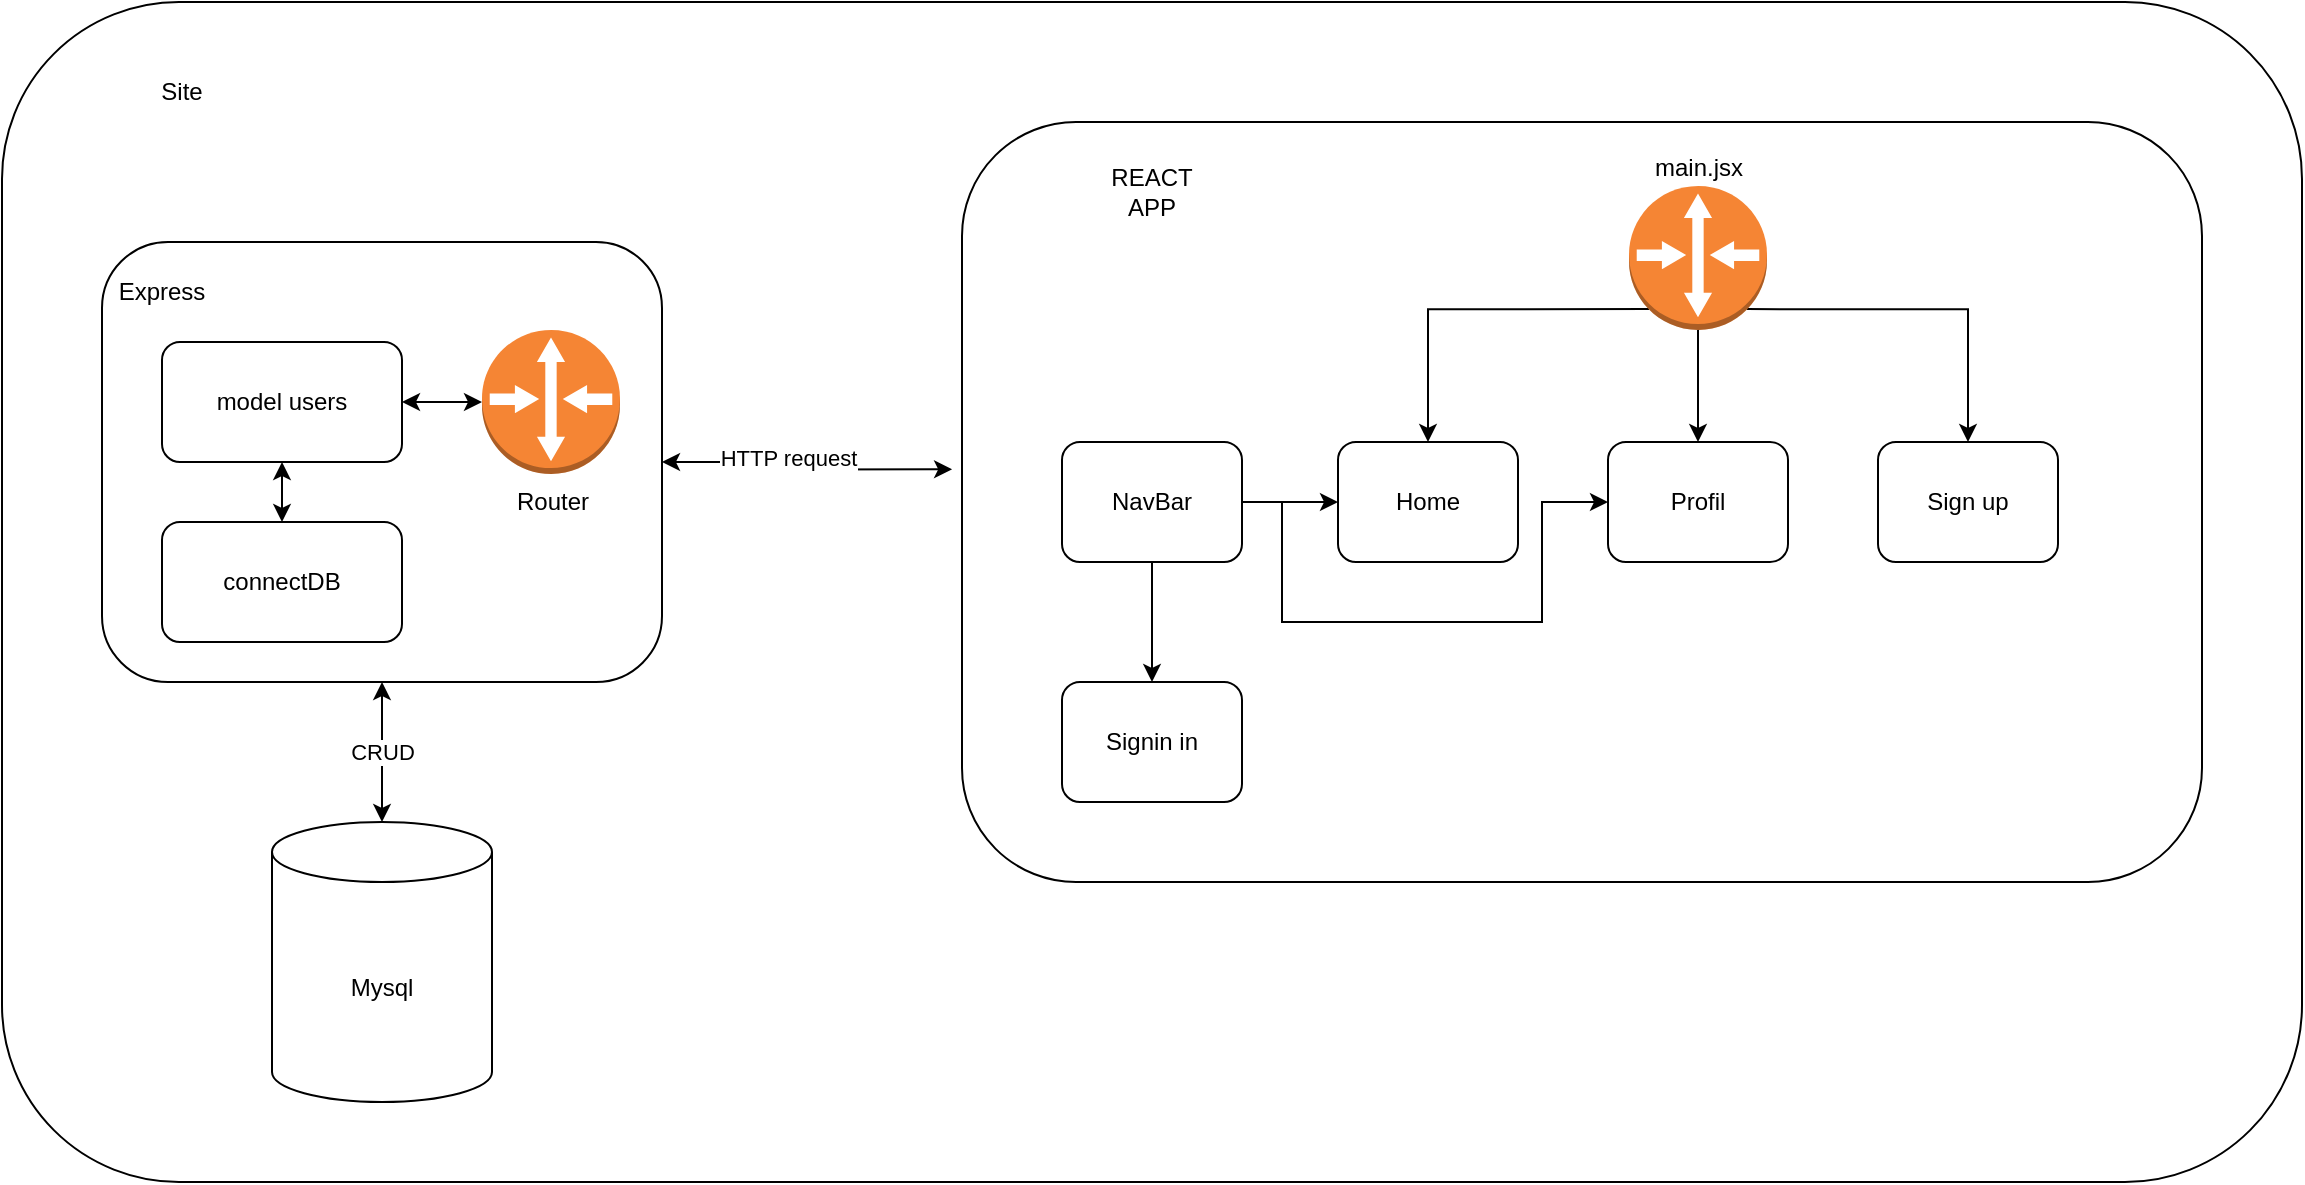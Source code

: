<mxfile version="21.3.7" type="github">
  <diagram name="Page-1" id="7tdwZTh10Yf5KLXWaCa1">
    <mxGraphModel dx="2062" dy="1858" grid="1" gridSize="10" guides="1" tooltips="1" connect="1" arrows="1" fold="1" page="1" pageScale="1" pageWidth="827" pageHeight="1169" math="0" shadow="0">
      <root>
        <mxCell id="0" />
        <mxCell id="1" parent="0" />
        <mxCell id="p2pQRT2FMI4d51X7otvV-1" value="" style="rounded=1;whiteSpace=wrap;html=1;" vertex="1" parent="1">
          <mxGeometry x="-30" y="-70" width="1150" height="590" as="geometry" />
        </mxCell>
        <mxCell id="p2pQRT2FMI4d51X7otvV-2" value="Site" style="text;html=1;strokeColor=none;fillColor=none;align=center;verticalAlign=middle;whiteSpace=wrap;rounded=0;" vertex="1" parent="1">
          <mxGeometry x="30" y="-40" width="60" height="30" as="geometry" />
        </mxCell>
        <mxCell id="p2pQRT2FMI4d51X7otvV-17" style="edgeStyle=orthogonalEdgeStyle;rounded=0;orthogonalLoop=1;jettySize=auto;html=1;exitX=-0.008;exitY=0.457;exitDx=0;exitDy=0;entryX=1;entryY=0.5;entryDx=0;entryDy=0;startArrow=classic;startFill=1;exitPerimeter=0;" edge="1" parent="1" source="p2pQRT2FMI4d51X7otvV-3" target="p2pQRT2FMI4d51X7otvV-5">
          <mxGeometry relative="1" as="geometry" />
        </mxCell>
        <mxCell id="p2pQRT2FMI4d51X7otvV-18" value="HTTP request" style="edgeLabel;html=1;align=center;verticalAlign=middle;resizable=0;points=[];" vertex="1" connectable="0" parent="p2pQRT2FMI4d51X7otvV-17">
          <mxGeometry x="0.157" y="-2" relative="1" as="geometry">
            <mxPoint as="offset" />
          </mxGeometry>
        </mxCell>
        <mxCell id="p2pQRT2FMI4d51X7otvV-3" value="" style="rounded=1;whiteSpace=wrap;html=1;" vertex="1" parent="1">
          <mxGeometry x="450" y="-10" width="620" height="380" as="geometry" />
        </mxCell>
        <mxCell id="p2pQRT2FMI4d51X7otvV-4" value="Mysql" style="shape=cylinder3;whiteSpace=wrap;html=1;boundedLbl=1;backgroundOutline=1;size=15;" vertex="1" parent="1">
          <mxGeometry x="105" y="340" width="110" height="140" as="geometry" />
        </mxCell>
        <mxCell id="p2pQRT2FMI4d51X7otvV-5" value="" style="rounded=1;whiteSpace=wrap;html=1;" vertex="1" parent="1">
          <mxGeometry x="20" y="50" width="280" height="220" as="geometry" />
        </mxCell>
        <mxCell id="p2pQRT2FMI4d51X7otvV-7" value="REACT APP" style="text;html=1;strokeColor=none;fillColor=none;align=center;verticalAlign=middle;whiteSpace=wrap;rounded=0;" vertex="1" parent="1">
          <mxGeometry x="515" y="10" width="60" height="30" as="geometry" />
        </mxCell>
        <mxCell id="p2pQRT2FMI4d51X7otvV-13" style="edgeStyle=orthogonalEdgeStyle;rounded=0;orthogonalLoop=1;jettySize=auto;html=1;exitX=0;exitY=0.5;exitDx=0;exitDy=0;exitPerimeter=0;entryX=1;entryY=0.5;entryDx=0;entryDy=0;startArrow=classic;startFill=1;" edge="1" parent="1" source="p2pQRT2FMI4d51X7otvV-8" target="p2pQRT2FMI4d51X7otvV-12">
          <mxGeometry relative="1" as="geometry" />
        </mxCell>
        <mxCell id="p2pQRT2FMI4d51X7otvV-8" value="Router" style="outlineConnect=0;dashed=0;verticalLabelPosition=bottom;verticalAlign=top;align=center;html=1;shape=mxgraph.aws3.router;fillColor=#F58534;gradientColor=none;" vertex="1" parent="1">
          <mxGeometry x="210" y="94" width="69" height="72" as="geometry" />
        </mxCell>
        <mxCell id="p2pQRT2FMI4d51X7otvV-9" value="Express" style="text;html=1;strokeColor=none;fillColor=none;align=center;verticalAlign=middle;whiteSpace=wrap;rounded=0;" vertex="1" parent="1">
          <mxGeometry x="20" y="60" width="60" height="30" as="geometry" />
        </mxCell>
        <mxCell id="p2pQRT2FMI4d51X7otvV-11" value="CRUD" style="edgeStyle=orthogonalEdgeStyle;rounded=0;orthogonalLoop=1;jettySize=auto;html=1;entryX=0.5;entryY=0;entryDx=0;entryDy=0;entryPerimeter=0;startArrow=classic;startFill=1;exitX=0.5;exitY=1;exitDx=0;exitDy=0;" edge="1" parent="1" source="p2pQRT2FMI4d51X7otvV-5" target="p2pQRT2FMI4d51X7otvV-4">
          <mxGeometry relative="1" as="geometry">
            <mxPoint x="110" y="280" as="sourcePoint" />
          </mxGeometry>
        </mxCell>
        <mxCell id="p2pQRT2FMI4d51X7otvV-14" style="edgeStyle=orthogonalEdgeStyle;rounded=0;orthogonalLoop=1;jettySize=auto;html=1;exitX=0.5;exitY=0;exitDx=0;exitDy=0;entryX=0.5;entryY=1;entryDx=0;entryDy=0;startArrow=classic;startFill=1;" edge="1" parent="1" source="p2pQRT2FMI4d51X7otvV-10" target="p2pQRT2FMI4d51X7otvV-12">
          <mxGeometry relative="1" as="geometry" />
        </mxCell>
        <mxCell id="p2pQRT2FMI4d51X7otvV-10" value="connectDB" style="rounded=1;whiteSpace=wrap;html=1;" vertex="1" parent="1">
          <mxGeometry x="50" y="190" width="120" height="60" as="geometry" />
        </mxCell>
        <mxCell id="p2pQRT2FMI4d51X7otvV-12" value="model users" style="rounded=1;whiteSpace=wrap;html=1;" vertex="1" parent="1">
          <mxGeometry x="50" y="100" width="120" height="60" as="geometry" />
        </mxCell>
        <mxCell id="p2pQRT2FMI4d51X7otvV-27" style="edgeStyle=orthogonalEdgeStyle;rounded=0;orthogonalLoop=1;jettySize=auto;html=1;exitX=0.145;exitY=0.855;exitDx=0;exitDy=0;exitPerimeter=0;entryX=0.5;entryY=0;entryDx=0;entryDy=0;" edge="1" parent="1" source="p2pQRT2FMI4d51X7otvV-23" target="p2pQRT2FMI4d51X7otvV-24">
          <mxGeometry relative="1" as="geometry" />
        </mxCell>
        <mxCell id="p2pQRT2FMI4d51X7otvV-30" style="edgeStyle=orthogonalEdgeStyle;rounded=0;orthogonalLoop=1;jettySize=auto;html=1;exitX=0.5;exitY=1;exitDx=0;exitDy=0;exitPerimeter=0;entryX=0.5;entryY=0;entryDx=0;entryDy=0;" edge="1" parent="1" source="p2pQRT2FMI4d51X7otvV-23" target="p2pQRT2FMI4d51X7otvV-25">
          <mxGeometry relative="1" as="geometry" />
        </mxCell>
        <mxCell id="p2pQRT2FMI4d51X7otvV-31" style="edgeStyle=orthogonalEdgeStyle;rounded=0;orthogonalLoop=1;jettySize=auto;html=1;exitX=0.855;exitY=0.855;exitDx=0;exitDy=0;exitPerimeter=0;" edge="1" parent="1" source="p2pQRT2FMI4d51X7otvV-23" target="p2pQRT2FMI4d51X7otvV-29">
          <mxGeometry relative="1" as="geometry" />
        </mxCell>
        <mxCell id="p2pQRT2FMI4d51X7otvV-23" value="main.jsx" style="outlineConnect=0;dashed=0;verticalLabelPosition=top;verticalAlign=bottom;align=center;html=1;shape=mxgraph.aws3.router;fillColor=#F58534;gradientColor=none;labelPosition=center;" vertex="1" parent="1">
          <mxGeometry x="783.5" y="22" width="69" height="72" as="geometry" />
        </mxCell>
        <mxCell id="p2pQRT2FMI4d51X7otvV-24" value="Home" style="rounded=1;whiteSpace=wrap;html=1;" vertex="1" parent="1">
          <mxGeometry x="638" y="150" width="90" height="60" as="geometry" />
        </mxCell>
        <mxCell id="p2pQRT2FMI4d51X7otvV-25" value="Profil" style="rounded=1;whiteSpace=wrap;html=1;" vertex="1" parent="1">
          <mxGeometry x="773" y="150" width="90" height="60" as="geometry" />
        </mxCell>
        <mxCell id="p2pQRT2FMI4d51X7otvV-29" value="Sign up" style="rounded=1;whiteSpace=wrap;html=1;" vertex="1" parent="1">
          <mxGeometry x="908" y="150" width="90" height="60" as="geometry" />
        </mxCell>
        <mxCell id="p2pQRT2FMI4d51X7otvV-33" style="edgeStyle=orthogonalEdgeStyle;rounded=0;orthogonalLoop=1;jettySize=auto;html=1;exitX=1;exitY=0.5;exitDx=0;exitDy=0;entryX=0;entryY=0.5;entryDx=0;entryDy=0;" edge="1" parent="1" source="p2pQRT2FMI4d51X7otvV-32" target="p2pQRT2FMI4d51X7otvV-24">
          <mxGeometry relative="1" as="geometry" />
        </mxCell>
        <mxCell id="p2pQRT2FMI4d51X7otvV-34" style="edgeStyle=orthogonalEdgeStyle;rounded=0;orthogonalLoop=1;jettySize=auto;html=1;exitX=1;exitY=0.5;exitDx=0;exitDy=0;entryX=0;entryY=0.5;entryDx=0;entryDy=0;" edge="1" parent="1" source="p2pQRT2FMI4d51X7otvV-32" target="p2pQRT2FMI4d51X7otvV-25">
          <mxGeometry relative="1" as="geometry">
            <Array as="points">
              <mxPoint x="610" y="180" />
              <mxPoint x="610" y="240" />
              <mxPoint x="740" y="240" />
              <mxPoint x="740" y="180" />
            </Array>
          </mxGeometry>
        </mxCell>
        <mxCell id="p2pQRT2FMI4d51X7otvV-36" style="edgeStyle=orthogonalEdgeStyle;rounded=0;orthogonalLoop=1;jettySize=auto;html=1;exitX=0.5;exitY=1;exitDx=0;exitDy=0;entryX=0.5;entryY=0;entryDx=0;entryDy=0;" edge="1" parent="1" source="p2pQRT2FMI4d51X7otvV-32" target="p2pQRT2FMI4d51X7otvV-35">
          <mxGeometry relative="1" as="geometry" />
        </mxCell>
        <mxCell id="p2pQRT2FMI4d51X7otvV-32" value="NavBar" style="rounded=1;whiteSpace=wrap;html=1;" vertex="1" parent="1">
          <mxGeometry x="500" y="150" width="90" height="60" as="geometry" />
        </mxCell>
        <mxCell id="p2pQRT2FMI4d51X7otvV-35" value="Signin in" style="rounded=1;whiteSpace=wrap;html=1;" vertex="1" parent="1">
          <mxGeometry x="500" y="270" width="90" height="60" as="geometry" />
        </mxCell>
      </root>
    </mxGraphModel>
  </diagram>
</mxfile>
